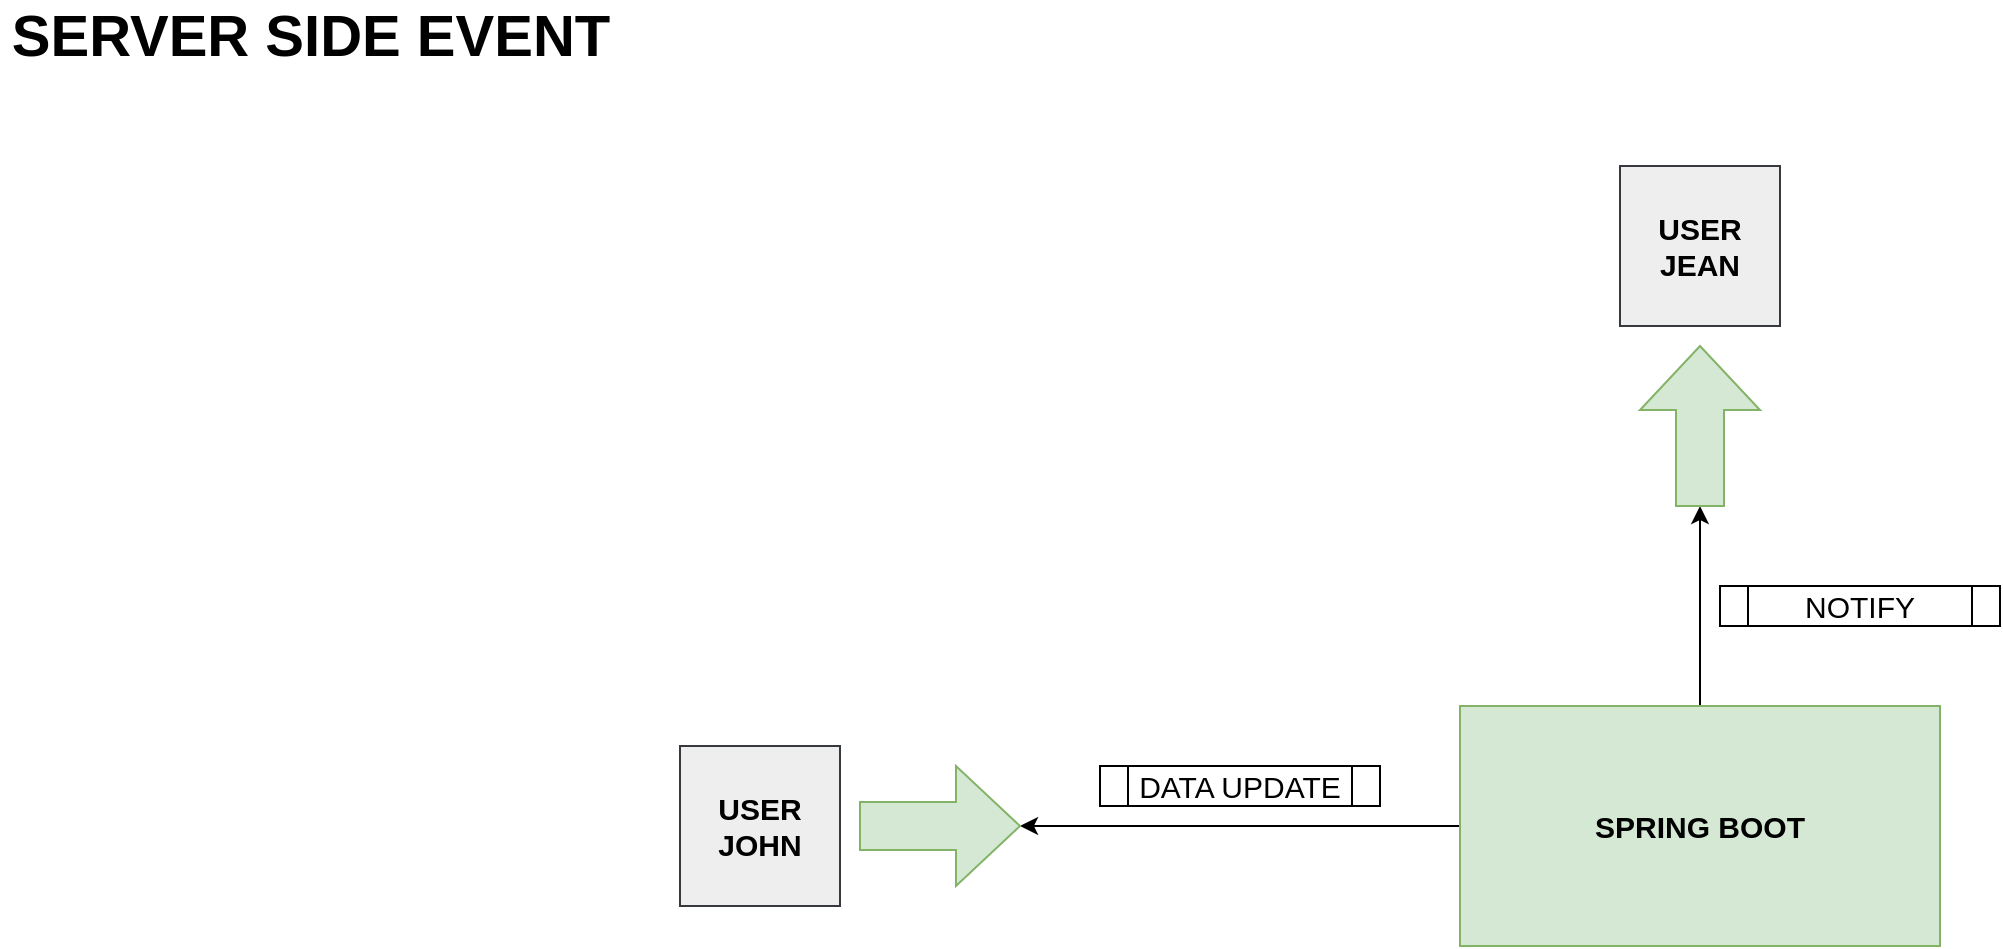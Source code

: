 <mxfile version="16.2.7" type="github">
  <diagram id="mPFSQiah_NU10TlbEY0m" name="Page-1">
    <mxGraphModel dx="2768" dy="1130" grid="1" gridSize="10" guides="1" tooltips="1" connect="1" arrows="1" fold="1" page="0" pageScale="1" pageWidth="827" pageHeight="1169" math="0" shadow="0">
      <root>
        <mxCell id="0" />
        <mxCell id="1" parent="0" />
        <mxCell id="sigG_fs_RIrKZey_LHQE-6" value="" style="edgeStyle=orthogonalEdgeStyle;rounded=0;orthogonalLoop=1;jettySize=auto;html=1;fontSize=29;" parent="1" source="sigG_fs_RIrKZey_LHQE-3" target="sigG_fs_RIrKZey_LHQE-5" edge="1">
          <mxGeometry relative="1" as="geometry" />
        </mxCell>
        <mxCell id="XU_rd4bSlqqLAfE51_sd-3" value="" style="edgeStyle=orthogonalEdgeStyle;rounded=0;orthogonalLoop=1;jettySize=auto;html=1;fontSize=15;" edge="1" parent="1" source="sigG_fs_RIrKZey_LHQE-3" target="XU_rd4bSlqqLAfE51_sd-2">
          <mxGeometry relative="1" as="geometry" />
        </mxCell>
        <mxCell id="sigG_fs_RIrKZey_LHQE-3" value="SPRING BOOT" style="rounded=0;whiteSpace=wrap;html=1;fillColor=#d5e8d4;strokeColor=#82b366;gradientColor=none;fontStyle=1;fontSize=15;" parent="1" vertex="1">
          <mxGeometry x="300" y="520" width="240" height="120" as="geometry" />
        </mxCell>
        <mxCell id="sigG_fs_RIrKZey_LHQE-4" value="&lt;b&gt;&lt;font style=&quot;font-size: 29px&quot;&gt;SERVER SIDE EVENT&lt;/font&gt;&lt;/b&gt;" style="text;html=1;align=center;verticalAlign=middle;resizable=0;points=[];autosize=1;strokeColor=none;fillColor=none;fontSize=15;" parent="1" vertex="1">
          <mxGeometry x="-430" y="170" width="310" height="30" as="geometry" />
        </mxCell>
        <mxCell id="sigG_fs_RIrKZey_LHQE-5" value="" style="shape=singleArrow;whiteSpace=wrap;html=1;arrowWidth=0.4;arrowSize=0.4;fontSize=15;fillColor=#d5e8d4;strokeColor=#82b366;rounded=0;gradientColor=none;fontStyle=1;" parent="1" vertex="1">
          <mxGeometry y="550" width="80" height="60" as="geometry" />
        </mxCell>
        <mxCell id="sigG_fs_RIrKZey_LHQE-12" value="USER&lt;br&gt;JOHN" style="whiteSpace=wrap;html=1;aspect=fixed;rounded=0;fontSize=15;fillColor=#eeeeee;strokeColor=#36393d;fontStyle=1" parent="1" vertex="1">
          <mxGeometry x="-90" y="540" width="80" height="80" as="geometry" />
        </mxCell>
        <mxCell id="sigG_fs_RIrKZey_LHQE-13" value="DATA UPDATE" style="shape=process;whiteSpace=wrap;html=1;backgroundOutline=1;rounded=0;fontSize=15;fillColor=default;gradientColor=none;" parent="1" vertex="1">
          <mxGeometry x="120" y="550" width="140" height="20" as="geometry" />
        </mxCell>
        <mxCell id="XU_rd4bSlqqLAfE51_sd-2" value="" style="shape=singleArrow;whiteSpace=wrap;html=1;arrowWidth=0.4;arrowSize=0.4;fontSize=15;fillColor=#d5e8d4;strokeColor=#82b366;rounded=0;gradientColor=none;fontStyle=1;rotation=-90;" vertex="1" parent="1">
          <mxGeometry x="380" y="350" width="80" height="60" as="geometry" />
        </mxCell>
        <mxCell id="XU_rd4bSlqqLAfE51_sd-4" value="USER&lt;br&gt;JEAN" style="whiteSpace=wrap;html=1;aspect=fixed;rounded=0;fontSize=15;fillColor=#eeeeee;strokeColor=#36393d;fontStyle=1" vertex="1" parent="1">
          <mxGeometry x="380" y="250" width="80" height="80" as="geometry" />
        </mxCell>
        <mxCell id="XU_rd4bSlqqLAfE51_sd-5" value="NOTIFY" style="shape=process;whiteSpace=wrap;html=1;backgroundOutline=1;rounded=0;fontSize=15;fillColor=default;gradientColor=none;" vertex="1" parent="1">
          <mxGeometry x="430" y="460" width="140" height="20" as="geometry" />
        </mxCell>
      </root>
    </mxGraphModel>
  </diagram>
</mxfile>
